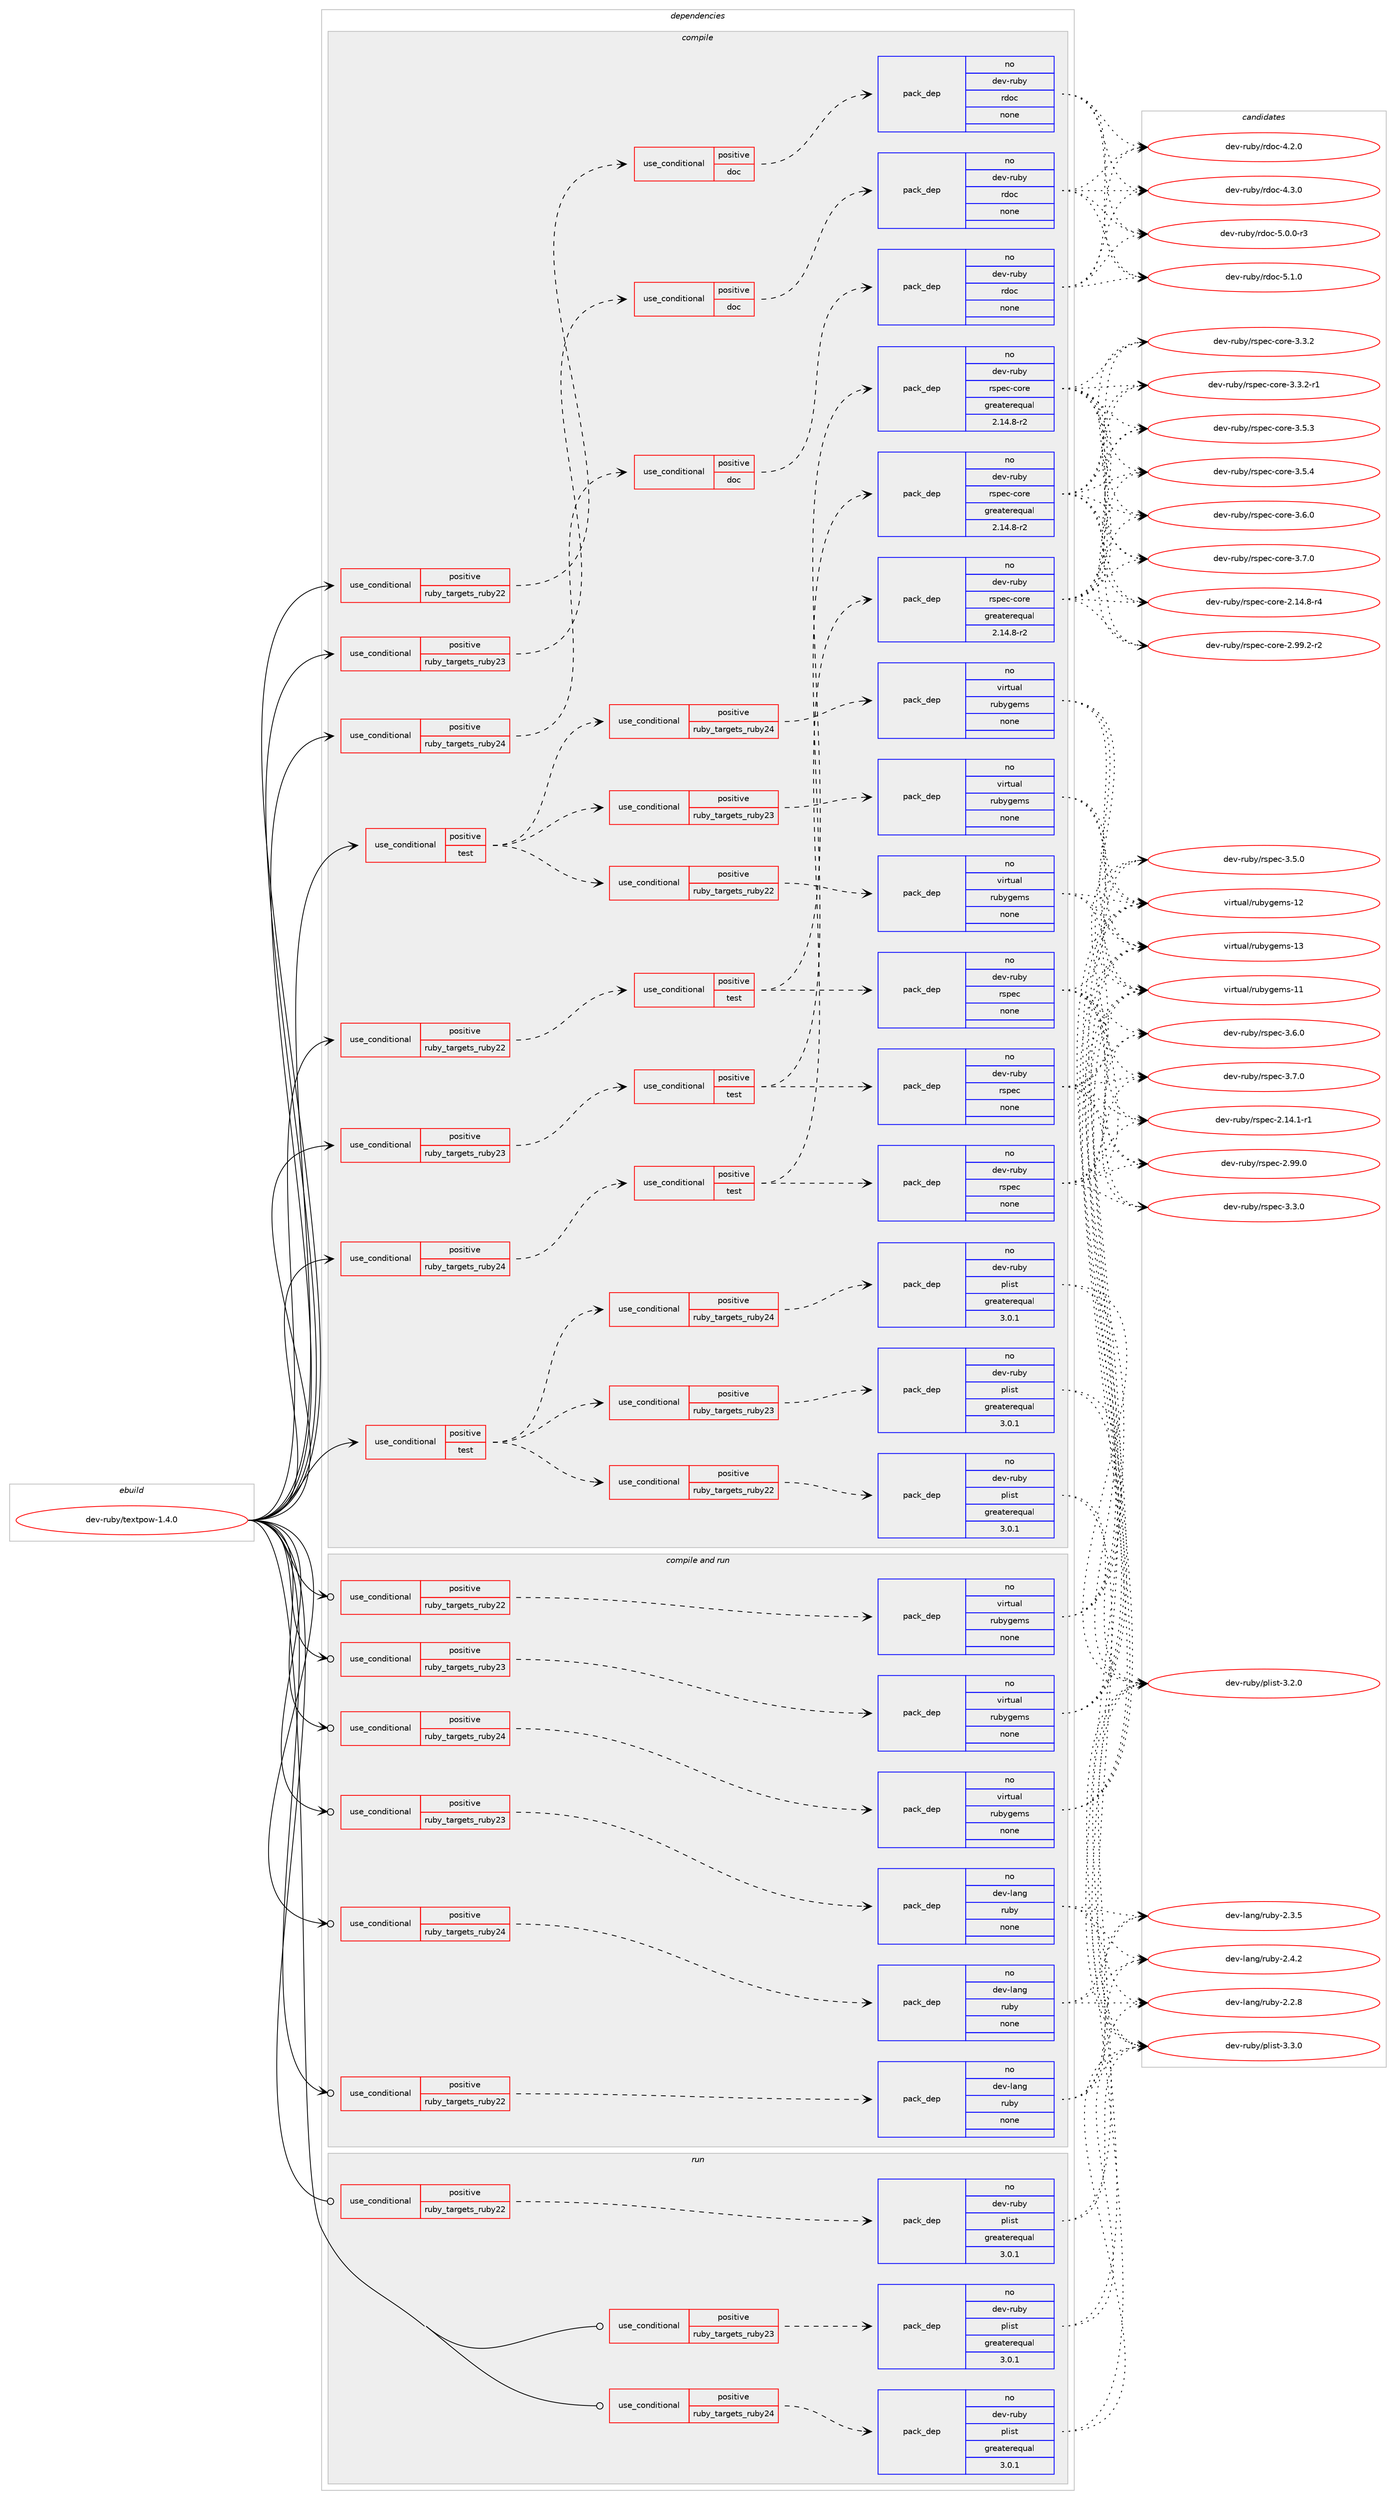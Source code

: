 digraph prolog {

# *************
# Graph options
# *************

newrank=true;
concentrate=true;
compound=true;
graph [rankdir=LR,fontname=Helvetica,fontsize=10,ranksep=1.5];#, ranksep=2.5, nodesep=0.2];
edge  [arrowhead=vee];
node  [fontname=Helvetica,fontsize=10];

# **********
# The ebuild
# **********

subgraph cluster_leftcol {
color=gray;
rank=same;
label=<<i>ebuild</i>>;
id [label="dev-ruby/textpow-1.4.0", color=red, width=4, href="../dev-ruby/textpow-1.4.0.svg"];
}

# ****************
# The dependencies
# ****************

subgraph cluster_midcol {
color=gray;
label=<<i>dependencies</i>>;
subgraph cluster_compile {
fillcolor="#eeeeee";
style=filled;
label=<<i>compile</i>>;
subgraph cond74840 {
dependency274421 [label=<<TABLE BORDER="0" CELLBORDER="1" CELLSPACING="0" CELLPADDING="4"><TR><TD ROWSPAN="3" CELLPADDING="10">use_conditional</TD></TR><TR><TD>positive</TD></TR><TR><TD>ruby_targets_ruby22</TD></TR></TABLE>>, shape=none, color=red];
subgraph cond74841 {
dependency274422 [label=<<TABLE BORDER="0" CELLBORDER="1" CELLSPACING="0" CELLPADDING="4"><TR><TD ROWSPAN="3" CELLPADDING="10">use_conditional</TD></TR><TR><TD>positive</TD></TR><TR><TD>doc</TD></TR></TABLE>>, shape=none, color=red];
subgraph pack195465 {
dependency274423 [label=<<TABLE BORDER="0" CELLBORDER="1" CELLSPACING="0" CELLPADDING="4" WIDTH="220"><TR><TD ROWSPAN="6" CELLPADDING="30">pack_dep</TD></TR><TR><TD WIDTH="110">no</TD></TR><TR><TD>dev-ruby</TD></TR><TR><TD>rdoc</TD></TR><TR><TD>none</TD></TR><TR><TD></TD></TR></TABLE>>, shape=none, color=blue];
}
dependency274422:e -> dependency274423:w [weight=20,style="dashed",arrowhead="vee"];
}
dependency274421:e -> dependency274422:w [weight=20,style="dashed",arrowhead="vee"];
}
id:e -> dependency274421:w [weight=20,style="solid",arrowhead="vee"];
subgraph cond74842 {
dependency274424 [label=<<TABLE BORDER="0" CELLBORDER="1" CELLSPACING="0" CELLPADDING="4"><TR><TD ROWSPAN="3" CELLPADDING="10">use_conditional</TD></TR><TR><TD>positive</TD></TR><TR><TD>ruby_targets_ruby22</TD></TR></TABLE>>, shape=none, color=red];
subgraph cond74843 {
dependency274425 [label=<<TABLE BORDER="0" CELLBORDER="1" CELLSPACING="0" CELLPADDING="4"><TR><TD ROWSPAN="3" CELLPADDING="10">use_conditional</TD></TR><TR><TD>positive</TD></TR><TR><TD>test</TD></TR></TABLE>>, shape=none, color=red];
subgraph pack195466 {
dependency274426 [label=<<TABLE BORDER="0" CELLBORDER="1" CELLSPACING="0" CELLPADDING="4" WIDTH="220"><TR><TD ROWSPAN="6" CELLPADDING="30">pack_dep</TD></TR><TR><TD WIDTH="110">no</TD></TR><TR><TD>dev-ruby</TD></TR><TR><TD>rspec</TD></TR><TR><TD>none</TD></TR><TR><TD></TD></TR></TABLE>>, shape=none, color=blue];
}
dependency274425:e -> dependency274426:w [weight=20,style="dashed",arrowhead="vee"];
subgraph pack195467 {
dependency274427 [label=<<TABLE BORDER="0" CELLBORDER="1" CELLSPACING="0" CELLPADDING="4" WIDTH="220"><TR><TD ROWSPAN="6" CELLPADDING="30">pack_dep</TD></TR><TR><TD WIDTH="110">no</TD></TR><TR><TD>dev-ruby</TD></TR><TR><TD>rspec-core</TD></TR><TR><TD>greaterequal</TD></TR><TR><TD>2.14.8-r2</TD></TR></TABLE>>, shape=none, color=blue];
}
dependency274425:e -> dependency274427:w [weight=20,style="dashed",arrowhead="vee"];
}
dependency274424:e -> dependency274425:w [weight=20,style="dashed",arrowhead="vee"];
}
id:e -> dependency274424:w [weight=20,style="solid",arrowhead="vee"];
subgraph cond74844 {
dependency274428 [label=<<TABLE BORDER="0" CELLBORDER="1" CELLSPACING="0" CELLPADDING="4"><TR><TD ROWSPAN="3" CELLPADDING="10">use_conditional</TD></TR><TR><TD>positive</TD></TR><TR><TD>ruby_targets_ruby23</TD></TR></TABLE>>, shape=none, color=red];
subgraph cond74845 {
dependency274429 [label=<<TABLE BORDER="0" CELLBORDER="1" CELLSPACING="0" CELLPADDING="4"><TR><TD ROWSPAN="3" CELLPADDING="10">use_conditional</TD></TR><TR><TD>positive</TD></TR><TR><TD>doc</TD></TR></TABLE>>, shape=none, color=red];
subgraph pack195468 {
dependency274430 [label=<<TABLE BORDER="0" CELLBORDER="1" CELLSPACING="0" CELLPADDING="4" WIDTH="220"><TR><TD ROWSPAN="6" CELLPADDING="30">pack_dep</TD></TR><TR><TD WIDTH="110">no</TD></TR><TR><TD>dev-ruby</TD></TR><TR><TD>rdoc</TD></TR><TR><TD>none</TD></TR><TR><TD></TD></TR></TABLE>>, shape=none, color=blue];
}
dependency274429:e -> dependency274430:w [weight=20,style="dashed",arrowhead="vee"];
}
dependency274428:e -> dependency274429:w [weight=20,style="dashed",arrowhead="vee"];
}
id:e -> dependency274428:w [weight=20,style="solid",arrowhead="vee"];
subgraph cond74846 {
dependency274431 [label=<<TABLE BORDER="0" CELLBORDER="1" CELLSPACING="0" CELLPADDING="4"><TR><TD ROWSPAN="3" CELLPADDING="10">use_conditional</TD></TR><TR><TD>positive</TD></TR><TR><TD>ruby_targets_ruby23</TD></TR></TABLE>>, shape=none, color=red];
subgraph cond74847 {
dependency274432 [label=<<TABLE BORDER="0" CELLBORDER="1" CELLSPACING="0" CELLPADDING="4"><TR><TD ROWSPAN="3" CELLPADDING="10">use_conditional</TD></TR><TR><TD>positive</TD></TR><TR><TD>test</TD></TR></TABLE>>, shape=none, color=red];
subgraph pack195469 {
dependency274433 [label=<<TABLE BORDER="0" CELLBORDER="1" CELLSPACING="0" CELLPADDING="4" WIDTH="220"><TR><TD ROWSPAN="6" CELLPADDING="30">pack_dep</TD></TR><TR><TD WIDTH="110">no</TD></TR><TR><TD>dev-ruby</TD></TR><TR><TD>rspec</TD></TR><TR><TD>none</TD></TR><TR><TD></TD></TR></TABLE>>, shape=none, color=blue];
}
dependency274432:e -> dependency274433:w [weight=20,style="dashed",arrowhead="vee"];
subgraph pack195470 {
dependency274434 [label=<<TABLE BORDER="0" CELLBORDER="1" CELLSPACING="0" CELLPADDING="4" WIDTH="220"><TR><TD ROWSPAN="6" CELLPADDING="30">pack_dep</TD></TR><TR><TD WIDTH="110">no</TD></TR><TR><TD>dev-ruby</TD></TR><TR><TD>rspec-core</TD></TR><TR><TD>greaterequal</TD></TR><TR><TD>2.14.8-r2</TD></TR></TABLE>>, shape=none, color=blue];
}
dependency274432:e -> dependency274434:w [weight=20,style="dashed",arrowhead="vee"];
}
dependency274431:e -> dependency274432:w [weight=20,style="dashed",arrowhead="vee"];
}
id:e -> dependency274431:w [weight=20,style="solid",arrowhead="vee"];
subgraph cond74848 {
dependency274435 [label=<<TABLE BORDER="0" CELLBORDER="1" CELLSPACING="0" CELLPADDING="4"><TR><TD ROWSPAN="3" CELLPADDING="10">use_conditional</TD></TR><TR><TD>positive</TD></TR><TR><TD>ruby_targets_ruby24</TD></TR></TABLE>>, shape=none, color=red];
subgraph cond74849 {
dependency274436 [label=<<TABLE BORDER="0" CELLBORDER="1" CELLSPACING="0" CELLPADDING="4"><TR><TD ROWSPAN="3" CELLPADDING="10">use_conditional</TD></TR><TR><TD>positive</TD></TR><TR><TD>doc</TD></TR></TABLE>>, shape=none, color=red];
subgraph pack195471 {
dependency274437 [label=<<TABLE BORDER="0" CELLBORDER="1" CELLSPACING="0" CELLPADDING="4" WIDTH="220"><TR><TD ROWSPAN="6" CELLPADDING="30">pack_dep</TD></TR><TR><TD WIDTH="110">no</TD></TR><TR><TD>dev-ruby</TD></TR><TR><TD>rdoc</TD></TR><TR><TD>none</TD></TR><TR><TD></TD></TR></TABLE>>, shape=none, color=blue];
}
dependency274436:e -> dependency274437:w [weight=20,style="dashed",arrowhead="vee"];
}
dependency274435:e -> dependency274436:w [weight=20,style="dashed",arrowhead="vee"];
}
id:e -> dependency274435:w [weight=20,style="solid",arrowhead="vee"];
subgraph cond74850 {
dependency274438 [label=<<TABLE BORDER="0" CELLBORDER="1" CELLSPACING="0" CELLPADDING="4"><TR><TD ROWSPAN="3" CELLPADDING="10">use_conditional</TD></TR><TR><TD>positive</TD></TR><TR><TD>ruby_targets_ruby24</TD></TR></TABLE>>, shape=none, color=red];
subgraph cond74851 {
dependency274439 [label=<<TABLE BORDER="0" CELLBORDER="1" CELLSPACING="0" CELLPADDING="4"><TR><TD ROWSPAN="3" CELLPADDING="10">use_conditional</TD></TR><TR><TD>positive</TD></TR><TR><TD>test</TD></TR></TABLE>>, shape=none, color=red];
subgraph pack195472 {
dependency274440 [label=<<TABLE BORDER="0" CELLBORDER="1" CELLSPACING="0" CELLPADDING="4" WIDTH="220"><TR><TD ROWSPAN="6" CELLPADDING="30">pack_dep</TD></TR><TR><TD WIDTH="110">no</TD></TR><TR><TD>dev-ruby</TD></TR><TR><TD>rspec</TD></TR><TR><TD>none</TD></TR><TR><TD></TD></TR></TABLE>>, shape=none, color=blue];
}
dependency274439:e -> dependency274440:w [weight=20,style="dashed",arrowhead="vee"];
subgraph pack195473 {
dependency274441 [label=<<TABLE BORDER="0" CELLBORDER="1" CELLSPACING="0" CELLPADDING="4" WIDTH="220"><TR><TD ROWSPAN="6" CELLPADDING="30">pack_dep</TD></TR><TR><TD WIDTH="110">no</TD></TR><TR><TD>dev-ruby</TD></TR><TR><TD>rspec-core</TD></TR><TR><TD>greaterequal</TD></TR><TR><TD>2.14.8-r2</TD></TR></TABLE>>, shape=none, color=blue];
}
dependency274439:e -> dependency274441:w [weight=20,style="dashed",arrowhead="vee"];
}
dependency274438:e -> dependency274439:w [weight=20,style="dashed",arrowhead="vee"];
}
id:e -> dependency274438:w [weight=20,style="solid",arrowhead="vee"];
subgraph cond74852 {
dependency274442 [label=<<TABLE BORDER="0" CELLBORDER="1" CELLSPACING="0" CELLPADDING="4"><TR><TD ROWSPAN="3" CELLPADDING="10">use_conditional</TD></TR><TR><TD>positive</TD></TR><TR><TD>test</TD></TR></TABLE>>, shape=none, color=red];
subgraph cond74853 {
dependency274443 [label=<<TABLE BORDER="0" CELLBORDER="1" CELLSPACING="0" CELLPADDING="4"><TR><TD ROWSPAN="3" CELLPADDING="10">use_conditional</TD></TR><TR><TD>positive</TD></TR><TR><TD>ruby_targets_ruby22</TD></TR></TABLE>>, shape=none, color=red];
subgraph pack195474 {
dependency274444 [label=<<TABLE BORDER="0" CELLBORDER="1" CELLSPACING="0" CELLPADDING="4" WIDTH="220"><TR><TD ROWSPAN="6" CELLPADDING="30">pack_dep</TD></TR><TR><TD WIDTH="110">no</TD></TR><TR><TD>dev-ruby</TD></TR><TR><TD>plist</TD></TR><TR><TD>greaterequal</TD></TR><TR><TD>3.0.1</TD></TR></TABLE>>, shape=none, color=blue];
}
dependency274443:e -> dependency274444:w [weight=20,style="dashed",arrowhead="vee"];
}
dependency274442:e -> dependency274443:w [weight=20,style="dashed",arrowhead="vee"];
subgraph cond74854 {
dependency274445 [label=<<TABLE BORDER="0" CELLBORDER="1" CELLSPACING="0" CELLPADDING="4"><TR><TD ROWSPAN="3" CELLPADDING="10">use_conditional</TD></TR><TR><TD>positive</TD></TR><TR><TD>ruby_targets_ruby23</TD></TR></TABLE>>, shape=none, color=red];
subgraph pack195475 {
dependency274446 [label=<<TABLE BORDER="0" CELLBORDER="1" CELLSPACING="0" CELLPADDING="4" WIDTH="220"><TR><TD ROWSPAN="6" CELLPADDING="30">pack_dep</TD></TR><TR><TD WIDTH="110">no</TD></TR><TR><TD>dev-ruby</TD></TR><TR><TD>plist</TD></TR><TR><TD>greaterequal</TD></TR><TR><TD>3.0.1</TD></TR></TABLE>>, shape=none, color=blue];
}
dependency274445:e -> dependency274446:w [weight=20,style="dashed",arrowhead="vee"];
}
dependency274442:e -> dependency274445:w [weight=20,style="dashed",arrowhead="vee"];
subgraph cond74855 {
dependency274447 [label=<<TABLE BORDER="0" CELLBORDER="1" CELLSPACING="0" CELLPADDING="4"><TR><TD ROWSPAN="3" CELLPADDING="10">use_conditional</TD></TR><TR><TD>positive</TD></TR><TR><TD>ruby_targets_ruby24</TD></TR></TABLE>>, shape=none, color=red];
subgraph pack195476 {
dependency274448 [label=<<TABLE BORDER="0" CELLBORDER="1" CELLSPACING="0" CELLPADDING="4" WIDTH="220"><TR><TD ROWSPAN="6" CELLPADDING="30">pack_dep</TD></TR><TR><TD WIDTH="110">no</TD></TR><TR><TD>dev-ruby</TD></TR><TR><TD>plist</TD></TR><TR><TD>greaterequal</TD></TR><TR><TD>3.0.1</TD></TR></TABLE>>, shape=none, color=blue];
}
dependency274447:e -> dependency274448:w [weight=20,style="dashed",arrowhead="vee"];
}
dependency274442:e -> dependency274447:w [weight=20,style="dashed",arrowhead="vee"];
}
id:e -> dependency274442:w [weight=20,style="solid",arrowhead="vee"];
subgraph cond74856 {
dependency274449 [label=<<TABLE BORDER="0" CELLBORDER="1" CELLSPACING="0" CELLPADDING="4"><TR><TD ROWSPAN="3" CELLPADDING="10">use_conditional</TD></TR><TR><TD>positive</TD></TR><TR><TD>test</TD></TR></TABLE>>, shape=none, color=red];
subgraph cond74857 {
dependency274450 [label=<<TABLE BORDER="0" CELLBORDER="1" CELLSPACING="0" CELLPADDING="4"><TR><TD ROWSPAN="3" CELLPADDING="10">use_conditional</TD></TR><TR><TD>positive</TD></TR><TR><TD>ruby_targets_ruby22</TD></TR></TABLE>>, shape=none, color=red];
subgraph pack195477 {
dependency274451 [label=<<TABLE BORDER="0" CELLBORDER="1" CELLSPACING="0" CELLPADDING="4" WIDTH="220"><TR><TD ROWSPAN="6" CELLPADDING="30">pack_dep</TD></TR><TR><TD WIDTH="110">no</TD></TR><TR><TD>virtual</TD></TR><TR><TD>rubygems</TD></TR><TR><TD>none</TD></TR><TR><TD></TD></TR></TABLE>>, shape=none, color=blue];
}
dependency274450:e -> dependency274451:w [weight=20,style="dashed",arrowhead="vee"];
}
dependency274449:e -> dependency274450:w [weight=20,style="dashed",arrowhead="vee"];
subgraph cond74858 {
dependency274452 [label=<<TABLE BORDER="0" CELLBORDER="1" CELLSPACING="0" CELLPADDING="4"><TR><TD ROWSPAN="3" CELLPADDING="10">use_conditional</TD></TR><TR><TD>positive</TD></TR><TR><TD>ruby_targets_ruby23</TD></TR></TABLE>>, shape=none, color=red];
subgraph pack195478 {
dependency274453 [label=<<TABLE BORDER="0" CELLBORDER="1" CELLSPACING="0" CELLPADDING="4" WIDTH="220"><TR><TD ROWSPAN="6" CELLPADDING="30">pack_dep</TD></TR><TR><TD WIDTH="110">no</TD></TR><TR><TD>virtual</TD></TR><TR><TD>rubygems</TD></TR><TR><TD>none</TD></TR><TR><TD></TD></TR></TABLE>>, shape=none, color=blue];
}
dependency274452:e -> dependency274453:w [weight=20,style="dashed",arrowhead="vee"];
}
dependency274449:e -> dependency274452:w [weight=20,style="dashed",arrowhead="vee"];
subgraph cond74859 {
dependency274454 [label=<<TABLE BORDER="0" CELLBORDER="1" CELLSPACING="0" CELLPADDING="4"><TR><TD ROWSPAN="3" CELLPADDING="10">use_conditional</TD></TR><TR><TD>positive</TD></TR><TR><TD>ruby_targets_ruby24</TD></TR></TABLE>>, shape=none, color=red];
subgraph pack195479 {
dependency274455 [label=<<TABLE BORDER="0" CELLBORDER="1" CELLSPACING="0" CELLPADDING="4" WIDTH="220"><TR><TD ROWSPAN="6" CELLPADDING="30">pack_dep</TD></TR><TR><TD WIDTH="110">no</TD></TR><TR><TD>virtual</TD></TR><TR><TD>rubygems</TD></TR><TR><TD>none</TD></TR><TR><TD></TD></TR></TABLE>>, shape=none, color=blue];
}
dependency274454:e -> dependency274455:w [weight=20,style="dashed",arrowhead="vee"];
}
dependency274449:e -> dependency274454:w [weight=20,style="dashed",arrowhead="vee"];
}
id:e -> dependency274449:w [weight=20,style="solid",arrowhead="vee"];
}
subgraph cluster_compileandrun {
fillcolor="#eeeeee";
style=filled;
label=<<i>compile and run</i>>;
subgraph cond74860 {
dependency274456 [label=<<TABLE BORDER="0" CELLBORDER="1" CELLSPACING="0" CELLPADDING="4"><TR><TD ROWSPAN="3" CELLPADDING="10">use_conditional</TD></TR><TR><TD>positive</TD></TR><TR><TD>ruby_targets_ruby22</TD></TR></TABLE>>, shape=none, color=red];
subgraph pack195480 {
dependency274457 [label=<<TABLE BORDER="0" CELLBORDER="1" CELLSPACING="0" CELLPADDING="4" WIDTH="220"><TR><TD ROWSPAN="6" CELLPADDING="30">pack_dep</TD></TR><TR><TD WIDTH="110">no</TD></TR><TR><TD>dev-lang</TD></TR><TR><TD>ruby</TD></TR><TR><TD>none</TD></TR><TR><TD></TD></TR></TABLE>>, shape=none, color=blue];
}
dependency274456:e -> dependency274457:w [weight=20,style="dashed",arrowhead="vee"];
}
id:e -> dependency274456:w [weight=20,style="solid",arrowhead="odotvee"];
subgraph cond74861 {
dependency274458 [label=<<TABLE BORDER="0" CELLBORDER="1" CELLSPACING="0" CELLPADDING="4"><TR><TD ROWSPAN="3" CELLPADDING="10">use_conditional</TD></TR><TR><TD>positive</TD></TR><TR><TD>ruby_targets_ruby22</TD></TR></TABLE>>, shape=none, color=red];
subgraph pack195481 {
dependency274459 [label=<<TABLE BORDER="0" CELLBORDER="1" CELLSPACING="0" CELLPADDING="4" WIDTH="220"><TR><TD ROWSPAN="6" CELLPADDING="30">pack_dep</TD></TR><TR><TD WIDTH="110">no</TD></TR><TR><TD>virtual</TD></TR><TR><TD>rubygems</TD></TR><TR><TD>none</TD></TR><TR><TD></TD></TR></TABLE>>, shape=none, color=blue];
}
dependency274458:e -> dependency274459:w [weight=20,style="dashed",arrowhead="vee"];
}
id:e -> dependency274458:w [weight=20,style="solid",arrowhead="odotvee"];
subgraph cond74862 {
dependency274460 [label=<<TABLE BORDER="0" CELLBORDER="1" CELLSPACING="0" CELLPADDING="4"><TR><TD ROWSPAN="3" CELLPADDING="10">use_conditional</TD></TR><TR><TD>positive</TD></TR><TR><TD>ruby_targets_ruby23</TD></TR></TABLE>>, shape=none, color=red];
subgraph pack195482 {
dependency274461 [label=<<TABLE BORDER="0" CELLBORDER="1" CELLSPACING="0" CELLPADDING="4" WIDTH="220"><TR><TD ROWSPAN="6" CELLPADDING="30">pack_dep</TD></TR><TR><TD WIDTH="110">no</TD></TR><TR><TD>dev-lang</TD></TR><TR><TD>ruby</TD></TR><TR><TD>none</TD></TR><TR><TD></TD></TR></TABLE>>, shape=none, color=blue];
}
dependency274460:e -> dependency274461:w [weight=20,style="dashed",arrowhead="vee"];
}
id:e -> dependency274460:w [weight=20,style="solid",arrowhead="odotvee"];
subgraph cond74863 {
dependency274462 [label=<<TABLE BORDER="0" CELLBORDER="1" CELLSPACING="0" CELLPADDING="4"><TR><TD ROWSPAN="3" CELLPADDING="10">use_conditional</TD></TR><TR><TD>positive</TD></TR><TR><TD>ruby_targets_ruby23</TD></TR></TABLE>>, shape=none, color=red];
subgraph pack195483 {
dependency274463 [label=<<TABLE BORDER="0" CELLBORDER="1" CELLSPACING="0" CELLPADDING="4" WIDTH="220"><TR><TD ROWSPAN="6" CELLPADDING="30">pack_dep</TD></TR><TR><TD WIDTH="110">no</TD></TR><TR><TD>virtual</TD></TR><TR><TD>rubygems</TD></TR><TR><TD>none</TD></TR><TR><TD></TD></TR></TABLE>>, shape=none, color=blue];
}
dependency274462:e -> dependency274463:w [weight=20,style="dashed",arrowhead="vee"];
}
id:e -> dependency274462:w [weight=20,style="solid",arrowhead="odotvee"];
subgraph cond74864 {
dependency274464 [label=<<TABLE BORDER="0" CELLBORDER="1" CELLSPACING="0" CELLPADDING="4"><TR><TD ROWSPAN="3" CELLPADDING="10">use_conditional</TD></TR><TR><TD>positive</TD></TR><TR><TD>ruby_targets_ruby24</TD></TR></TABLE>>, shape=none, color=red];
subgraph pack195484 {
dependency274465 [label=<<TABLE BORDER="0" CELLBORDER="1" CELLSPACING="0" CELLPADDING="4" WIDTH="220"><TR><TD ROWSPAN="6" CELLPADDING="30">pack_dep</TD></TR><TR><TD WIDTH="110">no</TD></TR><TR><TD>dev-lang</TD></TR><TR><TD>ruby</TD></TR><TR><TD>none</TD></TR><TR><TD></TD></TR></TABLE>>, shape=none, color=blue];
}
dependency274464:e -> dependency274465:w [weight=20,style="dashed",arrowhead="vee"];
}
id:e -> dependency274464:w [weight=20,style="solid",arrowhead="odotvee"];
subgraph cond74865 {
dependency274466 [label=<<TABLE BORDER="0" CELLBORDER="1" CELLSPACING="0" CELLPADDING="4"><TR><TD ROWSPAN="3" CELLPADDING="10">use_conditional</TD></TR><TR><TD>positive</TD></TR><TR><TD>ruby_targets_ruby24</TD></TR></TABLE>>, shape=none, color=red];
subgraph pack195485 {
dependency274467 [label=<<TABLE BORDER="0" CELLBORDER="1" CELLSPACING="0" CELLPADDING="4" WIDTH="220"><TR><TD ROWSPAN="6" CELLPADDING="30">pack_dep</TD></TR><TR><TD WIDTH="110">no</TD></TR><TR><TD>virtual</TD></TR><TR><TD>rubygems</TD></TR><TR><TD>none</TD></TR><TR><TD></TD></TR></TABLE>>, shape=none, color=blue];
}
dependency274466:e -> dependency274467:w [weight=20,style="dashed",arrowhead="vee"];
}
id:e -> dependency274466:w [weight=20,style="solid",arrowhead="odotvee"];
}
subgraph cluster_run {
fillcolor="#eeeeee";
style=filled;
label=<<i>run</i>>;
subgraph cond74866 {
dependency274468 [label=<<TABLE BORDER="0" CELLBORDER="1" CELLSPACING="0" CELLPADDING="4"><TR><TD ROWSPAN="3" CELLPADDING="10">use_conditional</TD></TR><TR><TD>positive</TD></TR><TR><TD>ruby_targets_ruby22</TD></TR></TABLE>>, shape=none, color=red];
subgraph pack195486 {
dependency274469 [label=<<TABLE BORDER="0" CELLBORDER="1" CELLSPACING="0" CELLPADDING="4" WIDTH="220"><TR><TD ROWSPAN="6" CELLPADDING="30">pack_dep</TD></TR><TR><TD WIDTH="110">no</TD></TR><TR><TD>dev-ruby</TD></TR><TR><TD>plist</TD></TR><TR><TD>greaterequal</TD></TR><TR><TD>3.0.1</TD></TR></TABLE>>, shape=none, color=blue];
}
dependency274468:e -> dependency274469:w [weight=20,style="dashed",arrowhead="vee"];
}
id:e -> dependency274468:w [weight=20,style="solid",arrowhead="odot"];
subgraph cond74867 {
dependency274470 [label=<<TABLE BORDER="0" CELLBORDER="1" CELLSPACING="0" CELLPADDING="4"><TR><TD ROWSPAN="3" CELLPADDING="10">use_conditional</TD></TR><TR><TD>positive</TD></TR><TR><TD>ruby_targets_ruby23</TD></TR></TABLE>>, shape=none, color=red];
subgraph pack195487 {
dependency274471 [label=<<TABLE BORDER="0" CELLBORDER="1" CELLSPACING="0" CELLPADDING="4" WIDTH="220"><TR><TD ROWSPAN="6" CELLPADDING="30">pack_dep</TD></TR><TR><TD WIDTH="110">no</TD></TR><TR><TD>dev-ruby</TD></TR><TR><TD>plist</TD></TR><TR><TD>greaterequal</TD></TR><TR><TD>3.0.1</TD></TR></TABLE>>, shape=none, color=blue];
}
dependency274470:e -> dependency274471:w [weight=20,style="dashed",arrowhead="vee"];
}
id:e -> dependency274470:w [weight=20,style="solid",arrowhead="odot"];
subgraph cond74868 {
dependency274472 [label=<<TABLE BORDER="0" CELLBORDER="1" CELLSPACING="0" CELLPADDING="4"><TR><TD ROWSPAN="3" CELLPADDING="10">use_conditional</TD></TR><TR><TD>positive</TD></TR><TR><TD>ruby_targets_ruby24</TD></TR></TABLE>>, shape=none, color=red];
subgraph pack195488 {
dependency274473 [label=<<TABLE BORDER="0" CELLBORDER="1" CELLSPACING="0" CELLPADDING="4" WIDTH="220"><TR><TD ROWSPAN="6" CELLPADDING="30">pack_dep</TD></TR><TR><TD WIDTH="110">no</TD></TR><TR><TD>dev-ruby</TD></TR><TR><TD>plist</TD></TR><TR><TD>greaterequal</TD></TR><TR><TD>3.0.1</TD></TR></TABLE>>, shape=none, color=blue];
}
dependency274472:e -> dependency274473:w [weight=20,style="dashed",arrowhead="vee"];
}
id:e -> dependency274472:w [weight=20,style="solid",arrowhead="odot"];
}
}

# **************
# The candidates
# **************

subgraph cluster_choices {
rank=same;
color=gray;
label=<<i>candidates</i>>;

subgraph choice195465 {
color=black;
nodesep=1;
choice10010111845114117981214711410011199455246504648 [label="dev-ruby/rdoc-4.2.0", color=red, width=4,href="../dev-ruby/rdoc-4.2.0.svg"];
choice10010111845114117981214711410011199455246514648 [label="dev-ruby/rdoc-4.3.0", color=red, width=4,href="../dev-ruby/rdoc-4.3.0.svg"];
choice100101118451141179812147114100111994553464846484511451 [label="dev-ruby/rdoc-5.0.0-r3", color=red, width=4,href="../dev-ruby/rdoc-5.0.0-r3.svg"];
choice10010111845114117981214711410011199455346494648 [label="dev-ruby/rdoc-5.1.0", color=red, width=4,href="../dev-ruby/rdoc-5.1.0.svg"];
dependency274423:e -> choice10010111845114117981214711410011199455246504648:w [style=dotted,weight="100"];
dependency274423:e -> choice10010111845114117981214711410011199455246514648:w [style=dotted,weight="100"];
dependency274423:e -> choice100101118451141179812147114100111994553464846484511451:w [style=dotted,weight="100"];
dependency274423:e -> choice10010111845114117981214711410011199455346494648:w [style=dotted,weight="100"];
}
subgraph choice195466 {
color=black;
nodesep=1;
choice10010111845114117981214711411511210199455046495246494511449 [label="dev-ruby/rspec-2.14.1-r1", color=red, width=4,href="../dev-ruby/rspec-2.14.1-r1.svg"];
choice1001011184511411798121471141151121019945504657574648 [label="dev-ruby/rspec-2.99.0", color=red, width=4,href="../dev-ruby/rspec-2.99.0.svg"];
choice10010111845114117981214711411511210199455146514648 [label="dev-ruby/rspec-3.3.0", color=red, width=4,href="../dev-ruby/rspec-3.3.0.svg"];
choice10010111845114117981214711411511210199455146534648 [label="dev-ruby/rspec-3.5.0", color=red, width=4,href="../dev-ruby/rspec-3.5.0.svg"];
choice10010111845114117981214711411511210199455146544648 [label="dev-ruby/rspec-3.6.0", color=red, width=4,href="../dev-ruby/rspec-3.6.0.svg"];
choice10010111845114117981214711411511210199455146554648 [label="dev-ruby/rspec-3.7.0", color=red, width=4,href="../dev-ruby/rspec-3.7.0.svg"];
dependency274426:e -> choice10010111845114117981214711411511210199455046495246494511449:w [style=dotted,weight="100"];
dependency274426:e -> choice1001011184511411798121471141151121019945504657574648:w [style=dotted,weight="100"];
dependency274426:e -> choice10010111845114117981214711411511210199455146514648:w [style=dotted,weight="100"];
dependency274426:e -> choice10010111845114117981214711411511210199455146534648:w [style=dotted,weight="100"];
dependency274426:e -> choice10010111845114117981214711411511210199455146544648:w [style=dotted,weight="100"];
dependency274426:e -> choice10010111845114117981214711411511210199455146554648:w [style=dotted,weight="100"];
}
subgraph choice195467 {
color=black;
nodesep=1;
choice100101118451141179812147114115112101994599111114101455046495246564511452 [label="dev-ruby/rspec-core-2.14.8-r4", color=red, width=4,href="../dev-ruby/rspec-core-2.14.8-r4.svg"];
choice100101118451141179812147114115112101994599111114101455046575746504511450 [label="dev-ruby/rspec-core-2.99.2-r2", color=red, width=4,href="../dev-ruby/rspec-core-2.99.2-r2.svg"];
choice100101118451141179812147114115112101994599111114101455146514650 [label="dev-ruby/rspec-core-3.3.2", color=red, width=4,href="../dev-ruby/rspec-core-3.3.2.svg"];
choice1001011184511411798121471141151121019945991111141014551465146504511449 [label="dev-ruby/rspec-core-3.3.2-r1", color=red, width=4,href="../dev-ruby/rspec-core-3.3.2-r1.svg"];
choice100101118451141179812147114115112101994599111114101455146534651 [label="dev-ruby/rspec-core-3.5.3", color=red, width=4,href="../dev-ruby/rspec-core-3.5.3.svg"];
choice100101118451141179812147114115112101994599111114101455146534652 [label="dev-ruby/rspec-core-3.5.4", color=red, width=4,href="../dev-ruby/rspec-core-3.5.4.svg"];
choice100101118451141179812147114115112101994599111114101455146544648 [label="dev-ruby/rspec-core-3.6.0", color=red, width=4,href="../dev-ruby/rspec-core-3.6.0.svg"];
choice100101118451141179812147114115112101994599111114101455146554648 [label="dev-ruby/rspec-core-3.7.0", color=red, width=4,href="../dev-ruby/rspec-core-3.7.0.svg"];
dependency274427:e -> choice100101118451141179812147114115112101994599111114101455046495246564511452:w [style=dotted,weight="100"];
dependency274427:e -> choice100101118451141179812147114115112101994599111114101455046575746504511450:w [style=dotted,weight="100"];
dependency274427:e -> choice100101118451141179812147114115112101994599111114101455146514650:w [style=dotted,weight="100"];
dependency274427:e -> choice1001011184511411798121471141151121019945991111141014551465146504511449:w [style=dotted,weight="100"];
dependency274427:e -> choice100101118451141179812147114115112101994599111114101455146534651:w [style=dotted,weight="100"];
dependency274427:e -> choice100101118451141179812147114115112101994599111114101455146534652:w [style=dotted,weight="100"];
dependency274427:e -> choice100101118451141179812147114115112101994599111114101455146544648:w [style=dotted,weight="100"];
dependency274427:e -> choice100101118451141179812147114115112101994599111114101455146554648:w [style=dotted,weight="100"];
}
subgraph choice195468 {
color=black;
nodesep=1;
choice10010111845114117981214711410011199455246504648 [label="dev-ruby/rdoc-4.2.0", color=red, width=4,href="../dev-ruby/rdoc-4.2.0.svg"];
choice10010111845114117981214711410011199455246514648 [label="dev-ruby/rdoc-4.3.0", color=red, width=4,href="../dev-ruby/rdoc-4.3.0.svg"];
choice100101118451141179812147114100111994553464846484511451 [label="dev-ruby/rdoc-5.0.0-r3", color=red, width=4,href="../dev-ruby/rdoc-5.0.0-r3.svg"];
choice10010111845114117981214711410011199455346494648 [label="dev-ruby/rdoc-5.1.0", color=red, width=4,href="../dev-ruby/rdoc-5.1.0.svg"];
dependency274430:e -> choice10010111845114117981214711410011199455246504648:w [style=dotted,weight="100"];
dependency274430:e -> choice10010111845114117981214711410011199455246514648:w [style=dotted,weight="100"];
dependency274430:e -> choice100101118451141179812147114100111994553464846484511451:w [style=dotted,weight="100"];
dependency274430:e -> choice10010111845114117981214711410011199455346494648:w [style=dotted,weight="100"];
}
subgraph choice195469 {
color=black;
nodesep=1;
choice10010111845114117981214711411511210199455046495246494511449 [label="dev-ruby/rspec-2.14.1-r1", color=red, width=4,href="../dev-ruby/rspec-2.14.1-r1.svg"];
choice1001011184511411798121471141151121019945504657574648 [label="dev-ruby/rspec-2.99.0", color=red, width=4,href="../dev-ruby/rspec-2.99.0.svg"];
choice10010111845114117981214711411511210199455146514648 [label="dev-ruby/rspec-3.3.0", color=red, width=4,href="../dev-ruby/rspec-3.3.0.svg"];
choice10010111845114117981214711411511210199455146534648 [label="dev-ruby/rspec-3.5.0", color=red, width=4,href="../dev-ruby/rspec-3.5.0.svg"];
choice10010111845114117981214711411511210199455146544648 [label="dev-ruby/rspec-3.6.0", color=red, width=4,href="../dev-ruby/rspec-3.6.0.svg"];
choice10010111845114117981214711411511210199455146554648 [label="dev-ruby/rspec-3.7.0", color=red, width=4,href="../dev-ruby/rspec-3.7.0.svg"];
dependency274433:e -> choice10010111845114117981214711411511210199455046495246494511449:w [style=dotted,weight="100"];
dependency274433:e -> choice1001011184511411798121471141151121019945504657574648:w [style=dotted,weight="100"];
dependency274433:e -> choice10010111845114117981214711411511210199455146514648:w [style=dotted,weight="100"];
dependency274433:e -> choice10010111845114117981214711411511210199455146534648:w [style=dotted,weight="100"];
dependency274433:e -> choice10010111845114117981214711411511210199455146544648:w [style=dotted,weight="100"];
dependency274433:e -> choice10010111845114117981214711411511210199455146554648:w [style=dotted,weight="100"];
}
subgraph choice195470 {
color=black;
nodesep=1;
choice100101118451141179812147114115112101994599111114101455046495246564511452 [label="dev-ruby/rspec-core-2.14.8-r4", color=red, width=4,href="../dev-ruby/rspec-core-2.14.8-r4.svg"];
choice100101118451141179812147114115112101994599111114101455046575746504511450 [label="dev-ruby/rspec-core-2.99.2-r2", color=red, width=4,href="../dev-ruby/rspec-core-2.99.2-r2.svg"];
choice100101118451141179812147114115112101994599111114101455146514650 [label="dev-ruby/rspec-core-3.3.2", color=red, width=4,href="../dev-ruby/rspec-core-3.3.2.svg"];
choice1001011184511411798121471141151121019945991111141014551465146504511449 [label="dev-ruby/rspec-core-3.3.2-r1", color=red, width=4,href="../dev-ruby/rspec-core-3.3.2-r1.svg"];
choice100101118451141179812147114115112101994599111114101455146534651 [label="dev-ruby/rspec-core-3.5.3", color=red, width=4,href="../dev-ruby/rspec-core-3.5.3.svg"];
choice100101118451141179812147114115112101994599111114101455146534652 [label="dev-ruby/rspec-core-3.5.4", color=red, width=4,href="../dev-ruby/rspec-core-3.5.4.svg"];
choice100101118451141179812147114115112101994599111114101455146544648 [label="dev-ruby/rspec-core-3.6.0", color=red, width=4,href="../dev-ruby/rspec-core-3.6.0.svg"];
choice100101118451141179812147114115112101994599111114101455146554648 [label="dev-ruby/rspec-core-3.7.0", color=red, width=4,href="../dev-ruby/rspec-core-3.7.0.svg"];
dependency274434:e -> choice100101118451141179812147114115112101994599111114101455046495246564511452:w [style=dotted,weight="100"];
dependency274434:e -> choice100101118451141179812147114115112101994599111114101455046575746504511450:w [style=dotted,weight="100"];
dependency274434:e -> choice100101118451141179812147114115112101994599111114101455146514650:w [style=dotted,weight="100"];
dependency274434:e -> choice1001011184511411798121471141151121019945991111141014551465146504511449:w [style=dotted,weight="100"];
dependency274434:e -> choice100101118451141179812147114115112101994599111114101455146534651:w [style=dotted,weight="100"];
dependency274434:e -> choice100101118451141179812147114115112101994599111114101455146534652:w [style=dotted,weight="100"];
dependency274434:e -> choice100101118451141179812147114115112101994599111114101455146544648:w [style=dotted,weight="100"];
dependency274434:e -> choice100101118451141179812147114115112101994599111114101455146554648:w [style=dotted,weight="100"];
}
subgraph choice195471 {
color=black;
nodesep=1;
choice10010111845114117981214711410011199455246504648 [label="dev-ruby/rdoc-4.2.0", color=red, width=4,href="../dev-ruby/rdoc-4.2.0.svg"];
choice10010111845114117981214711410011199455246514648 [label="dev-ruby/rdoc-4.3.0", color=red, width=4,href="../dev-ruby/rdoc-4.3.0.svg"];
choice100101118451141179812147114100111994553464846484511451 [label="dev-ruby/rdoc-5.0.0-r3", color=red, width=4,href="../dev-ruby/rdoc-5.0.0-r3.svg"];
choice10010111845114117981214711410011199455346494648 [label="dev-ruby/rdoc-5.1.0", color=red, width=4,href="../dev-ruby/rdoc-5.1.0.svg"];
dependency274437:e -> choice10010111845114117981214711410011199455246504648:w [style=dotted,weight="100"];
dependency274437:e -> choice10010111845114117981214711410011199455246514648:w [style=dotted,weight="100"];
dependency274437:e -> choice100101118451141179812147114100111994553464846484511451:w [style=dotted,weight="100"];
dependency274437:e -> choice10010111845114117981214711410011199455346494648:w [style=dotted,weight="100"];
}
subgraph choice195472 {
color=black;
nodesep=1;
choice10010111845114117981214711411511210199455046495246494511449 [label="dev-ruby/rspec-2.14.1-r1", color=red, width=4,href="../dev-ruby/rspec-2.14.1-r1.svg"];
choice1001011184511411798121471141151121019945504657574648 [label="dev-ruby/rspec-2.99.0", color=red, width=4,href="../dev-ruby/rspec-2.99.0.svg"];
choice10010111845114117981214711411511210199455146514648 [label="dev-ruby/rspec-3.3.0", color=red, width=4,href="../dev-ruby/rspec-3.3.0.svg"];
choice10010111845114117981214711411511210199455146534648 [label="dev-ruby/rspec-3.5.0", color=red, width=4,href="../dev-ruby/rspec-3.5.0.svg"];
choice10010111845114117981214711411511210199455146544648 [label="dev-ruby/rspec-3.6.0", color=red, width=4,href="../dev-ruby/rspec-3.6.0.svg"];
choice10010111845114117981214711411511210199455146554648 [label="dev-ruby/rspec-3.7.0", color=red, width=4,href="../dev-ruby/rspec-3.7.0.svg"];
dependency274440:e -> choice10010111845114117981214711411511210199455046495246494511449:w [style=dotted,weight="100"];
dependency274440:e -> choice1001011184511411798121471141151121019945504657574648:w [style=dotted,weight="100"];
dependency274440:e -> choice10010111845114117981214711411511210199455146514648:w [style=dotted,weight="100"];
dependency274440:e -> choice10010111845114117981214711411511210199455146534648:w [style=dotted,weight="100"];
dependency274440:e -> choice10010111845114117981214711411511210199455146544648:w [style=dotted,weight="100"];
dependency274440:e -> choice10010111845114117981214711411511210199455146554648:w [style=dotted,weight="100"];
}
subgraph choice195473 {
color=black;
nodesep=1;
choice100101118451141179812147114115112101994599111114101455046495246564511452 [label="dev-ruby/rspec-core-2.14.8-r4", color=red, width=4,href="../dev-ruby/rspec-core-2.14.8-r4.svg"];
choice100101118451141179812147114115112101994599111114101455046575746504511450 [label="dev-ruby/rspec-core-2.99.2-r2", color=red, width=4,href="../dev-ruby/rspec-core-2.99.2-r2.svg"];
choice100101118451141179812147114115112101994599111114101455146514650 [label="dev-ruby/rspec-core-3.3.2", color=red, width=4,href="../dev-ruby/rspec-core-3.3.2.svg"];
choice1001011184511411798121471141151121019945991111141014551465146504511449 [label="dev-ruby/rspec-core-3.3.2-r1", color=red, width=4,href="../dev-ruby/rspec-core-3.3.2-r1.svg"];
choice100101118451141179812147114115112101994599111114101455146534651 [label="dev-ruby/rspec-core-3.5.3", color=red, width=4,href="../dev-ruby/rspec-core-3.5.3.svg"];
choice100101118451141179812147114115112101994599111114101455146534652 [label="dev-ruby/rspec-core-3.5.4", color=red, width=4,href="../dev-ruby/rspec-core-3.5.4.svg"];
choice100101118451141179812147114115112101994599111114101455146544648 [label="dev-ruby/rspec-core-3.6.0", color=red, width=4,href="../dev-ruby/rspec-core-3.6.0.svg"];
choice100101118451141179812147114115112101994599111114101455146554648 [label="dev-ruby/rspec-core-3.7.0", color=red, width=4,href="../dev-ruby/rspec-core-3.7.0.svg"];
dependency274441:e -> choice100101118451141179812147114115112101994599111114101455046495246564511452:w [style=dotted,weight="100"];
dependency274441:e -> choice100101118451141179812147114115112101994599111114101455046575746504511450:w [style=dotted,weight="100"];
dependency274441:e -> choice100101118451141179812147114115112101994599111114101455146514650:w [style=dotted,weight="100"];
dependency274441:e -> choice1001011184511411798121471141151121019945991111141014551465146504511449:w [style=dotted,weight="100"];
dependency274441:e -> choice100101118451141179812147114115112101994599111114101455146534651:w [style=dotted,weight="100"];
dependency274441:e -> choice100101118451141179812147114115112101994599111114101455146534652:w [style=dotted,weight="100"];
dependency274441:e -> choice100101118451141179812147114115112101994599111114101455146544648:w [style=dotted,weight="100"];
dependency274441:e -> choice100101118451141179812147114115112101994599111114101455146554648:w [style=dotted,weight="100"];
}
subgraph choice195474 {
color=black;
nodesep=1;
choice100101118451141179812147112108105115116455146504648 [label="dev-ruby/plist-3.2.0", color=red, width=4,href="../dev-ruby/plist-3.2.0.svg"];
choice100101118451141179812147112108105115116455146514648 [label="dev-ruby/plist-3.3.0", color=red, width=4,href="../dev-ruby/plist-3.3.0.svg"];
dependency274444:e -> choice100101118451141179812147112108105115116455146504648:w [style=dotted,weight="100"];
dependency274444:e -> choice100101118451141179812147112108105115116455146514648:w [style=dotted,weight="100"];
}
subgraph choice195475 {
color=black;
nodesep=1;
choice100101118451141179812147112108105115116455146504648 [label="dev-ruby/plist-3.2.0", color=red, width=4,href="../dev-ruby/plist-3.2.0.svg"];
choice100101118451141179812147112108105115116455146514648 [label="dev-ruby/plist-3.3.0", color=red, width=4,href="../dev-ruby/plist-3.3.0.svg"];
dependency274446:e -> choice100101118451141179812147112108105115116455146504648:w [style=dotted,weight="100"];
dependency274446:e -> choice100101118451141179812147112108105115116455146514648:w [style=dotted,weight="100"];
}
subgraph choice195476 {
color=black;
nodesep=1;
choice100101118451141179812147112108105115116455146504648 [label="dev-ruby/plist-3.2.0", color=red, width=4,href="../dev-ruby/plist-3.2.0.svg"];
choice100101118451141179812147112108105115116455146514648 [label="dev-ruby/plist-3.3.0", color=red, width=4,href="../dev-ruby/plist-3.3.0.svg"];
dependency274448:e -> choice100101118451141179812147112108105115116455146504648:w [style=dotted,weight="100"];
dependency274448:e -> choice100101118451141179812147112108105115116455146514648:w [style=dotted,weight="100"];
}
subgraph choice195477 {
color=black;
nodesep=1;
choice118105114116117971084711411798121103101109115454949 [label="virtual/rubygems-11", color=red, width=4,href="../virtual/rubygems-11.svg"];
choice118105114116117971084711411798121103101109115454950 [label="virtual/rubygems-12", color=red, width=4,href="../virtual/rubygems-12.svg"];
choice118105114116117971084711411798121103101109115454951 [label="virtual/rubygems-13", color=red, width=4,href="../virtual/rubygems-13.svg"];
dependency274451:e -> choice118105114116117971084711411798121103101109115454949:w [style=dotted,weight="100"];
dependency274451:e -> choice118105114116117971084711411798121103101109115454950:w [style=dotted,weight="100"];
dependency274451:e -> choice118105114116117971084711411798121103101109115454951:w [style=dotted,weight="100"];
}
subgraph choice195478 {
color=black;
nodesep=1;
choice118105114116117971084711411798121103101109115454949 [label="virtual/rubygems-11", color=red, width=4,href="../virtual/rubygems-11.svg"];
choice118105114116117971084711411798121103101109115454950 [label="virtual/rubygems-12", color=red, width=4,href="../virtual/rubygems-12.svg"];
choice118105114116117971084711411798121103101109115454951 [label="virtual/rubygems-13", color=red, width=4,href="../virtual/rubygems-13.svg"];
dependency274453:e -> choice118105114116117971084711411798121103101109115454949:w [style=dotted,weight="100"];
dependency274453:e -> choice118105114116117971084711411798121103101109115454950:w [style=dotted,weight="100"];
dependency274453:e -> choice118105114116117971084711411798121103101109115454951:w [style=dotted,weight="100"];
}
subgraph choice195479 {
color=black;
nodesep=1;
choice118105114116117971084711411798121103101109115454949 [label="virtual/rubygems-11", color=red, width=4,href="../virtual/rubygems-11.svg"];
choice118105114116117971084711411798121103101109115454950 [label="virtual/rubygems-12", color=red, width=4,href="../virtual/rubygems-12.svg"];
choice118105114116117971084711411798121103101109115454951 [label="virtual/rubygems-13", color=red, width=4,href="../virtual/rubygems-13.svg"];
dependency274455:e -> choice118105114116117971084711411798121103101109115454949:w [style=dotted,weight="100"];
dependency274455:e -> choice118105114116117971084711411798121103101109115454950:w [style=dotted,weight="100"];
dependency274455:e -> choice118105114116117971084711411798121103101109115454951:w [style=dotted,weight="100"];
}
subgraph choice195480 {
color=black;
nodesep=1;
choice10010111845108971101034711411798121455046504656 [label="dev-lang/ruby-2.2.8", color=red, width=4,href="../dev-lang/ruby-2.2.8.svg"];
choice10010111845108971101034711411798121455046514653 [label="dev-lang/ruby-2.3.5", color=red, width=4,href="../dev-lang/ruby-2.3.5.svg"];
choice10010111845108971101034711411798121455046524650 [label="dev-lang/ruby-2.4.2", color=red, width=4,href="../dev-lang/ruby-2.4.2.svg"];
dependency274457:e -> choice10010111845108971101034711411798121455046504656:w [style=dotted,weight="100"];
dependency274457:e -> choice10010111845108971101034711411798121455046514653:w [style=dotted,weight="100"];
dependency274457:e -> choice10010111845108971101034711411798121455046524650:w [style=dotted,weight="100"];
}
subgraph choice195481 {
color=black;
nodesep=1;
choice118105114116117971084711411798121103101109115454949 [label="virtual/rubygems-11", color=red, width=4,href="../virtual/rubygems-11.svg"];
choice118105114116117971084711411798121103101109115454950 [label="virtual/rubygems-12", color=red, width=4,href="../virtual/rubygems-12.svg"];
choice118105114116117971084711411798121103101109115454951 [label="virtual/rubygems-13", color=red, width=4,href="../virtual/rubygems-13.svg"];
dependency274459:e -> choice118105114116117971084711411798121103101109115454949:w [style=dotted,weight="100"];
dependency274459:e -> choice118105114116117971084711411798121103101109115454950:w [style=dotted,weight="100"];
dependency274459:e -> choice118105114116117971084711411798121103101109115454951:w [style=dotted,weight="100"];
}
subgraph choice195482 {
color=black;
nodesep=1;
choice10010111845108971101034711411798121455046504656 [label="dev-lang/ruby-2.2.8", color=red, width=4,href="../dev-lang/ruby-2.2.8.svg"];
choice10010111845108971101034711411798121455046514653 [label="dev-lang/ruby-2.3.5", color=red, width=4,href="../dev-lang/ruby-2.3.5.svg"];
choice10010111845108971101034711411798121455046524650 [label="dev-lang/ruby-2.4.2", color=red, width=4,href="../dev-lang/ruby-2.4.2.svg"];
dependency274461:e -> choice10010111845108971101034711411798121455046504656:w [style=dotted,weight="100"];
dependency274461:e -> choice10010111845108971101034711411798121455046514653:w [style=dotted,weight="100"];
dependency274461:e -> choice10010111845108971101034711411798121455046524650:w [style=dotted,weight="100"];
}
subgraph choice195483 {
color=black;
nodesep=1;
choice118105114116117971084711411798121103101109115454949 [label="virtual/rubygems-11", color=red, width=4,href="../virtual/rubygems-11.svg"];
choice118105114116117971084711411798121103101109115454950 [label="virtual/rubygems-12", color=red, width=4,href="../virtual/rubygems-12.svg"];
choice118105114116117971084711411798121103101109115454951 [label="virtual/rubygems-13", color=red, width=4,href="../virtual/rubygems-13.svg"];
dependency274463:e -> choice118105114116117971084711411798121103101109115454949:w [style=dotted,weight="100"];
dependency274463:e -> choice118105114116117971084711411798121103101109115454950:w [style=dotted,weight="100"];
dependency274463:e -> choice118105114116117971084711411798121103101109115454951:w [style=dotted,weight="100"];
}
subgraph choice195484 {
color=black;
nodesep=1;
choice10010111845108971101034711411798121455046504656 [label="dev-lang/ruby-2.2.8", color=red, width=4,href="../dev-lang/ruby-2.2.8.svg"];
choice10010111845108971101034711411798121455046514653 [label="dev-lang/ruby-2.3.5", color=red, width=4,href="../dev-lang/ruby-2.3.5.svg"];
choice10010111845108971101034711411798121455046524650 [label="dev-lang/ruby-2.4.2", color=red, width=4,href="../dev-lang/ruby-2.4.2.svg"];
dependency274465:e -> choice10010111845108971101034711411798121455046504656:w [style=dotted,weight="100"];
dependency274465:e -> choice10010111845108971101034711411798121455046514653:w [style=dotted,weight="100"];
dependency274465:e -> choice10010111845108971101034711411798121455046524650:w [style=dotted,weight="100"];
}
subgraph choice195485 {
color=black;
nodesep=1;
choice118105114116117971084711411798121103101109115454949 [label="virtual/rubygems-11", color=red, width=4,href="../virtual/rubygems-11.svg"];
choice118105114116117971084711411798121103101109115454950 [label="virtual/rubygems-12", color=red, width=4,href="../virtual/rubygems-12.svg"];
choice118105114116117971084711411798121103101109115454951 [label="virtual/rubygems-13", color=red, width=4,href="../virtual/rubygems-13.svg"];
dependency274467:e -> choice118105114116117971084711411798121103101109115454949:w [style=dotted,weight="100"];
dependency274467:e -> choice118105114116117971084711411798121103101109115454950:w [style=dotted,weight="100"];
dependency274467:e -> choice118105114116117971084711411798121103101109115454951:w [style=dotted,weight="100"];
}
subgraph choice195486 {
color=black;
nodesep=1;
choice100101118451141179812147112108105115116455146504648 [label="dev-ruby/plist-3.2.0", color=red, width=4,href="../dev-ruby/plist-3.2.0.svg"];
choice100101118451141179812147112108105115116455146514648 [label="dev-ruby/plist-3.3.0", color=red, width=4,href="../dev-ruby/plist-3.3.0.svg"];
dependency274469:e -> choice100101118451141179812147112108105115116455146504648:w [style=dotted,weight="100"];
dependency274469:e -> choice100101118451141179812147112108105115116455146514648:w [style=dotted,weight="100"];
}
subgraph choice195487 {
color=black;
nodesep=1;
choice100101118451141179812147112108105115116455146504648 [label="dev-ruby/plist-3.2.0", color=red, width=4,href="../dev-ruby/plist-3.2.0.svg"];
choice100101118451141179812147112108105115116455146514648 [label="dev-ruby/plist-3.3.0", color=red, width=4,href="../dev-ruby/plist-3.3.0.svg"];
dependency274471:e -> choice100101118451141179812147112108105115116455146504648:w [style=dotted,weight="100"];
dependency274471:e -> choice100101118451141179812147112108105115116455146514648:w [style=dotted,weight="100"];
}
subgraph choice195488 {
color=black;
nodesep=1;
choice100101118451141179812147112108105115116455146504648 [label="dev-ruby/plist-3.2.0", color=red, width=4,href="../dev-ruby/plist-3.2.0.svg"];
choice100101118451141179812147112108105115116455146514648 [label="dev-ruby/plist-3.3.0", color=red, width=4,href="../dev-ruby/plist-3.3.0.svg"];
dependency274473:e -> choice100101118451141179812147112108105115116455146504648:w [style=dotted,weight="100"];
dependency274473:e -> choice100101118451141179812147112108105115116455146514648:w [style=dotted,weight="100"];
}
}

}
